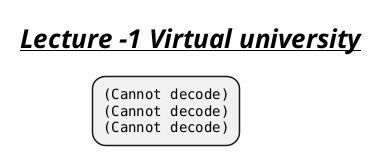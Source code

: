 @startmindmap
title =<i><u>Lecture -1 Virtual university
*:<img:images/img_7.png{scale=1}>
<img:images/img_8.png{scale=1}>
<img:images/img_9.png{scale=1}>;
@endmindmap
